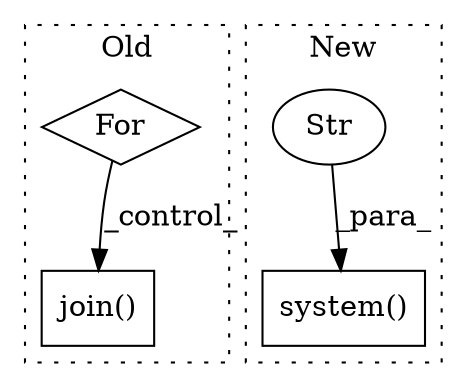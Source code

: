 digraph G {
subgraph cluster0 {
1 [label="join()" a="75" s="2041" l="8" shape="box"];
4 [label="For" a="107" s="2015,2031" l="4,10" shape="diamond"];
label = "Old";
style="dotted";
}
subgraph cluster1 {
2 [label="system()" a="75" s="2625,2722" l="10,1" shape="box"];
3 [label="Str" a="66" s="2635" l="87" shape="ellipse"];
label = "New";
style="dotted";
}
3 -> 2 [label="_para_"];
4 -> 1 [label="_control_"];
}